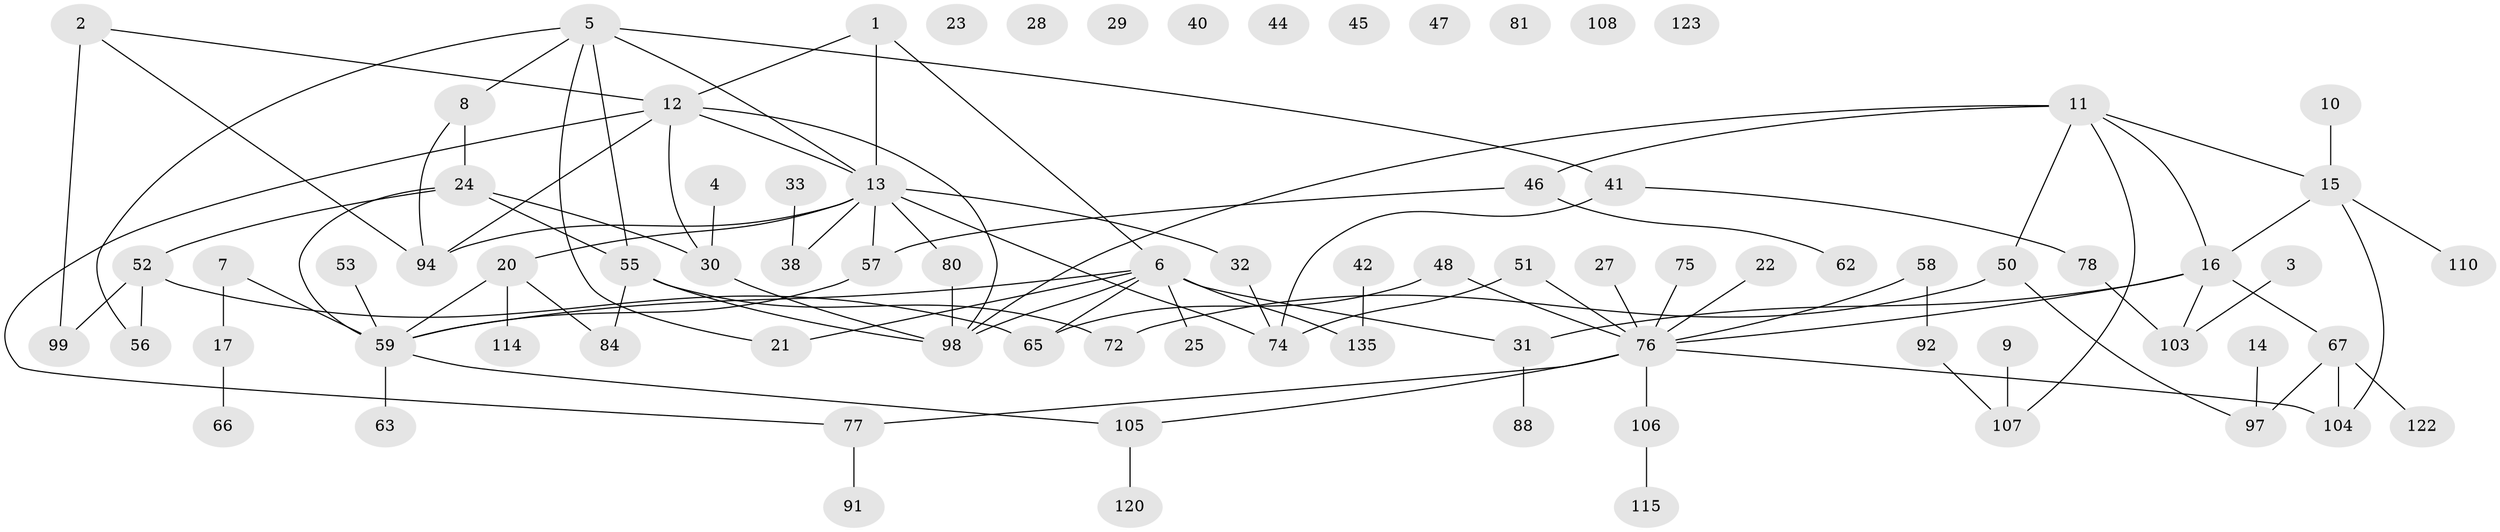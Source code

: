 // original degree distribution, {4: 0.12318840579710146, 3: 0.21739130434782608, 1: 0.2318840579710145, 2: 0.2608695652173913, 5: 0.07971014492753623, 0: 0.07246376811594203, 6: 0.007246376811594203, 7: 0.007246376811594203}
// Generated by graph-tools (version 1.1) at 2025/16/03/04/25 18:16:25]
// undirected, 82 vertices, 104 edges
graph export_dot {
graph [start="1"]
  node [color=gray90,style=filled];
  1;
  2 [super="+61+102"];
  3;
  4;
  5 [super="+18"];
  6 [super="+26+128"];
  7;
  8 [super="+111+82+100+36"];
  9;
  10;
  11 [super="+83"];
  12 [super="+86"];
  13 [super="+35+19"];
  14;
  15 [super="+39"];
  16 [super="+37+93"];
  17 [super="+138"];
  20;
  21;
  22;
  23;
  24 [super="+118+34"];
  25;
  27;
  28;
  29;
  30;
  31;
  32;
  33;
  38;
  40;
  41 [super="+117+43+73"];
  42 [super="+69"];
  44;
  45;
  46 [super="+79"];
  47;
  48;
  50 [super="+137"];
  51 [super="+54"];
  52 [super="+112"];
  53;
  55;
  56 [super="+71"];
  57 [super="+121"];
  58;
  59 [super="+87+96+70+85"];
  62;
  63 [super="+64"];
  65;
  66;
  67 [super="+90"];
  72;
  74;
  75;
  76 [super="+126+127"];
  77 [super="+109"];
  78 [super="+125"];
  80;
  81;
  84;
  88;
  91;
  92;
  94;
  97;
  98 [super="+129"];
  99;
  103;
  104;
  105;
  106;
  107;
  108;
  110;
  114 [super="+133"];
  115;
  120;
  122;
  123;
  135;
  1 -- 12;
  1 -- 6;
  1 -- 13 [weight=2];
  2 -- 94;
  2 -- 99;
  2 -- 12;
  3 -- 103;
  4 -- 30;
  5 -- 13;
  5 -- 21;
  5 -- 55;
  5 -- 8;
  5 -- 41;
  5 -- 56;
  6 -- 59;
  6 -- 65;
  6 -- 98;
  6 -- 135;
  6 -- 21;
  6 -- 25;
  6 -- 31;
  7 -- 17;
  7 -- 59 [weight=2];
  8 -- 94;
  8 -- 24;
  9 -- 107;
  10 -- 15;
  11 -- 16;
  11 -- 50;
  11 -- 107;
  11 -- 98;
  11 -- 46;
  11 -- 15;
  12 -- 30;
  12 -- 94;
  12 -- 13;
  12 -- 77;
  12 -- 98;
  13 -- 38;
  13 -- 74;
  13 -- 80;
  13 -- 20;
  13 -- 57;
  13 -- 94;
  13 -- 32;
  14 -- 97;
  15 -- 104;
  15 -- 110;
  15 -- 16;
  16 -- 31;
  16 -- 67;
  16 -- 103;
  16 -- 76;
  17 -- 66;
  20 -- 59;
  20 -- 84;
  20 -- 114;
  22 -- 76;
  24 -- 55;
  24 -- 59 [weight=2];
  24 -- 30;
  24 -- 52;
  27 -- 76;
  30 -- 98;
  31 -- 88;
  32 -- 74;
  33 -- 38;
  41 -- 74;
  41 -- 78;
  42 -- 135;
  46 -- 57;
  46 -- 62;
  48 -- 65;
  48 -- 76;
  50 -- 72;
  50 -- 97;
  51 -- 74;
  51 -- 76;
  52 -- 65;
  52 -- 99;
  52 -- 56;
  53 -- 59;
  55 -- 72;
  55 -- 84;
  55 -- 98;
  57 -- 59 [weight=2];
  58 -- 92;
  58 -- 76;
  59 -- 105;
  59 -- 63 [weight=2];
  67 -- 97;
  67 -- 104;
  67 -- 122;
  75 -- 76;
  76 -- 104;
  76 -- 105;
  76 -- 106;
  76 -- 77;
  77 -- 91;
  78 -- 103;
  80 -- 98;
  92 -- 107;
  105 -- 120;
  106 -- 115;
}
